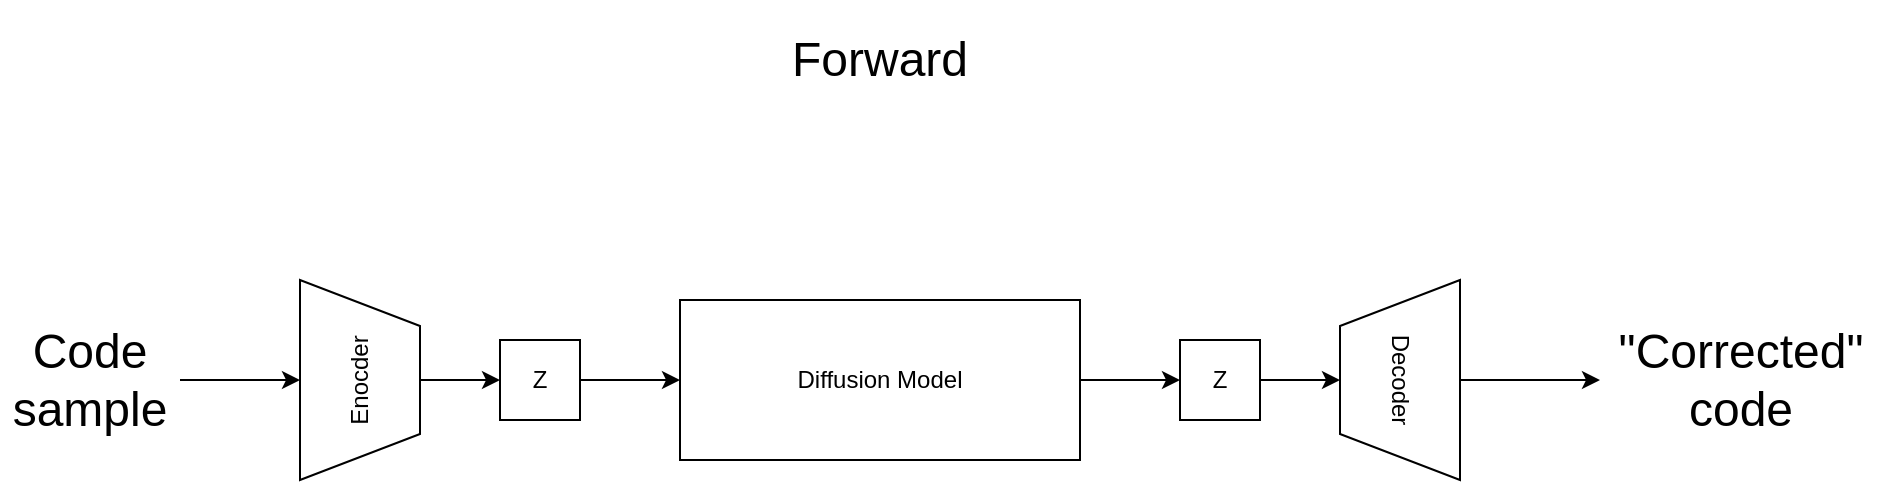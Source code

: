 <mxfile version="18.0.4" type="device"><diagram id="hNY40xMhyI3Ub_Dc1BtO" name="Page-1"><mxGraphModel dx="1940" dy="574" grid="1" gridSize="10" guides="1" tooltips="1" connect="1" arrows="1" fold="1" page="1" pageScale="1" pageWidth="827" pageHeight="1169" math="0" shadow="0"><root><mxCell id="0"/><mxCell id="1" parent="0"/><mxCell id="yqagFvUh0r2op4l6k3DN-6" style="edgeStyle=orthogonalEdgeStyle;rounded=0;orthogonalLoop=1;jettySize=auto;html=1;" edge="1" parent="1" source="yqagFvUh0r2op4l6k3DN-1" target="yqagFvUh0r2op4l6k3DN-5"><mxGeometry relative="1" as="geometry"/></mxCell><mxCell id="yqagFvUh0r2op4l6k3DN-1" value="Enocder" style="verticalLabelPosition=middle;verticalAlign=middle;html=1;shape=trapezoid;perimeter=trapezoidPerimeter;whiteSpace=wrap;size=0.23;arcSize=10;flipV=1;labelPosition=center;align=center;rotation=-90;" vertex="1" parent="1"><mxGeometry x="-130" y="350" width="100" height="60" as="geometry"/></mxCell><mxCell id="yqagFvUh0r2op4l6k3DN-18" style="edgeStyle=orthogonalEdgeStyle;rounded=0;orthogonalLoop=1;jettySize=auto;html=1;fontSize=24;" edge="1" parent="1" source="yqagFvUh0r2op4l6k3DN-2" target="yqagFvUh0r2op4l6k3DN-16"><mxGeometry relative="1" as="geometry"/></mxCell><mxCell id="yqagFvUh0r2op4l6k3DN-2" value="Decoder" style="verticalLabelPosition=middle;verticalAlign=middle;html=1;shape=trapezoid;perimeter=trapezoidPerimeter;whiteSpace=wrap;size=0.23;arcSize=10;flipV=1;labelPosition=center;align=center;rotation=90;" vertex="1" parent="1"><mxGeometry x="390" y="350" width="100" height="60" as="geometry"/></mxCell><mxCell id="yqagFvUh0r2op4l6k3DN-4" style="edgeStyle=orthogonalEdgeStyle;rounded=0;orthogonalLoop=1;jettySize=auto;html=1;" edge="1" parent="1" source="yqagFvUh0r2op4l6k3DN-3" target="yqagFvUh0r2op4l6k3DN-2"><mxGeometry relative="1" as="geometry"/></mxCell><mxCell id="yqagFvUh0r2op4l6k3DN-3" value="Z" style="whiteSpace=wrap;html=1;aspect=fixed;" vertex="1" parent="1"><mxGeometry x="330" y="360" width="40" height="40" as="geometry"/></mxCell><mxCell id="yqagFvUh0r2op4l6k3DN-11" style="edgeStyle=orthogonalEdgeStyle;rounded=0;orthogonalLoop=1;jettySize=auto;html=1;fontSize=24;" edge="1" parent="1" source="yqagFvUh0r2op4l6k3DN-5" target="yqagFvUh0r2op4l6k3DN-8"><mxGeometry relative="1" as="geometry"/></mxCell><mxCell id="yqagFvUh0r2op4l6k3DN-5" value="Z" style="whiteSpace=wrap;html=1;aspect=fixed;" vertex="1" parent="1"><mxGeometry x="-10" y="360" width="40" height="40" as="geometry"/></mxCell><mxCell id="yqagFvUh0r2op4l6k3DN-12" style="edgeStyle=orthogonalEdgeStyle;rounded=0;orthogonalLoop=1;jettySize=auto;html=1;fontSize=24;" edge="1" parent="1" source="yqagFvUh0r2op4l6k3DN-8" target="yqagFvUh0r2op4l6k3DN-3"><mxGeometry relative="1" as="geometry"/></mxCell><mxCell id="yqagFvUh0r2op4l6k3DN-8" value="Diffusion Model" style="rounded=0;whiteSpace=wrap;html=1;" vertex="1" parent="1"><mxGeometry x="80" y="340" width="200" height="80" as="geometry"/></mxCell><mxCell id="yqagFvUh0r2op4l6k3DN-10" value="&lt;font style=&quot;font-size: 24px;&quot;&gt;Forward&lt;/font&gt;" style="text;html=1;strokeColor=none;fillColor=none;align=center;verticalAlign=middle;whiteSpace=wrap;rounded=0;" vertex="1" parent="1"><mxGeometry x="110" y="190" width="140" height="60" as="geometry"/></mxCell><mxCell id="yqagFvUh0r2op4l6k3DN-15" style="edgeStyle=orthogonalEdgeStyle;rounded=0;orthogonalLoop=1;jettySize=auto;html=1;fontSize=24;" edge="1" parent="1" source="yqagFvUh0r2op4l6k3DN-14" target="yqagFvUh0r2op4l6k3DN-1"><mxGeometry relative="1" as="geometry"/></mxCell><mxCell id="yqagFvUh0r2op4l6k3DN-14" value="Code sample" style="text;html=1;strokeColor=none;fillColor=none;align=center;verticalAlign=middle;whiteSpace=wrap;rounded=0;fontSize=24;" vertex="1" parent="1"><mxGeometry x="-260" y="347.5" width="90" height="65" as="geometry"/></mxCell><mxCell id="yqagFvUh0r2op4l6k3DN-16" value="&quot;Corrected&quot;&lt;br&gt;code" style="text;html=1;align=center;verticalAlign=middle;resizable=0;points=[];autosize=1;strokeColor=none;fillColor=none;fontSize=24;" vertex="1" parent="1"><mxGeometry x="540" y="350" width="140" height="60" as="geometry"/></mxCell></root></mxGraphModel></diagram></mxfile>